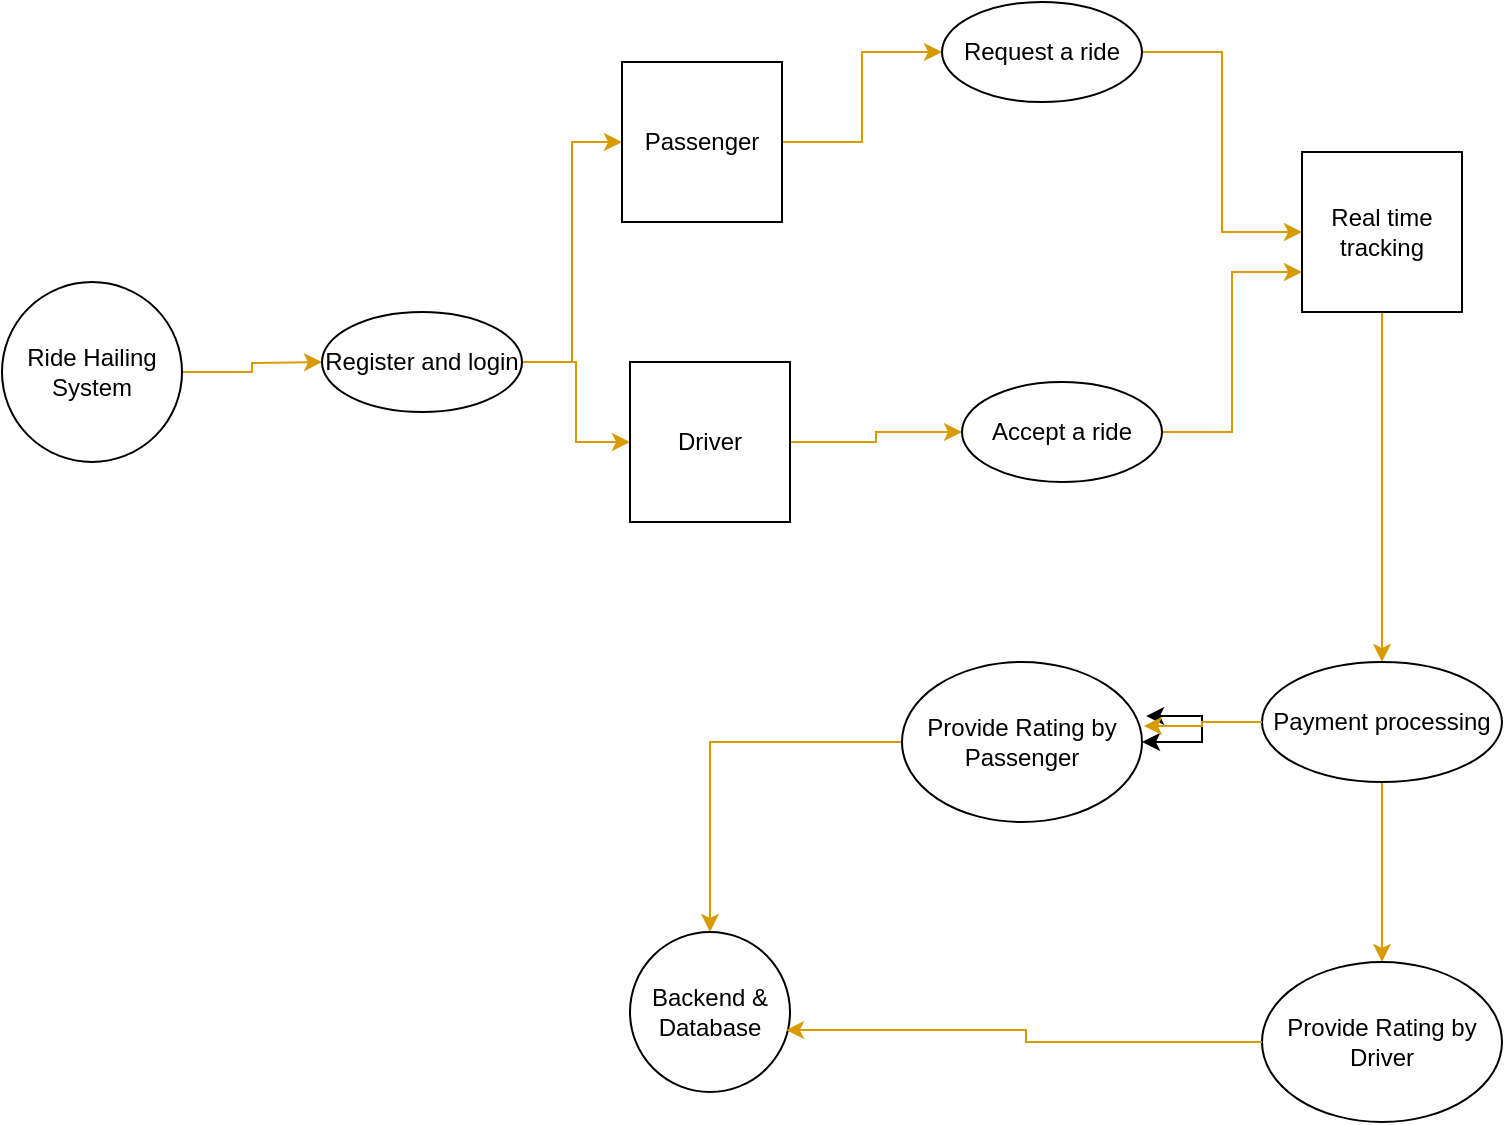 <mxfile version="24.4.4" type="github">
  <diagram name="Page-1" id="8Uc_AyU57xLiHgKcE0Tf">
    <mxGraphModel dx="1208" dy="792" grid="1" gridSize="10" guides="1" tooltips="1" connect="1" arrows="1" fold="1" page="1" pageScale="1" pageWidth="827" pageHeight="1169" math="0" shadow="0">
      <root>
        <mxCell id="0" />
        <mxCell id="1" parent="0" />
        <mxCell id="Ej1rqFDDG5GeEQg35fIw-3" style="edgeStyle=orthogonalEdgeStyle;rounded=0;orthogonalLoop=1;jettySize=auto;html=1;fillColor=#ffe6cc;strokeColor=#d79b00;" edge="1" parent="1" source="Ej1rqFDDG5GeEQg35fIw-1">
          <mxGeometry relative="1" as="geometry">
            <mxPoint x="170" y="260" as="targetPoint" />
          </mxGeometry>
        </mxCell>
        <mxCell id="Ej1rqFDDG5GeEQg35fIw-1" value="Ride Hailing System" style="ellipse;whiteSpace=wrap;html=1;aspect=fixed;" vertex="1" parent="1">
          <mxGeometry x="10" y="220" width="90" height="90" as="geometry" />
        </mxCell>
        <mxCell id="Ej1rqFDDG5GeEQg35fIw-9" style="edgeStyle=orthogonalEdgeStyle;rounded=0;orthogonalLoop=1;jettySize=auto;html=1;exitX=1;exitY=0.5;exitDx=0;exitDy=0;entryX=0;entryY=0.5;entryDx=0;entryDy=0;fillColor=#ffe6cc;strokeColor=#d79b00;" edge="1" parent="1" source="Ej1rqFDDG5GeEQg35fIw-2" target="Ej1rqFDDG5GeEQg35fIw-4">
          <mxGeometry relative="1" as="geometry" />
        </mxCell>
        <mxCell id="Ej1rqFDDG5GeEQg35fIw-10" style="edgeStyle=orthogonalEdgeStyle;rounded=0;orthogonalLoop=1;jettySize=auto;html=1;entryX=0;entryY=0.5;entryDx=0;entryDy=0;fillColor=#ffe6cc;strokeColor=#d79b00;" edge="1" parent="1" source="Ej1rqFDDG5GeEQg35fIw-2" target="Ej1rqFDDG5GeEQg35fIw-5">
          <mxGeometry relative="1" as="geometry" />
        </mxCell>
        <mxCell id="Ej1rqFDDG5GeEQg35fIw-2" value="Register and login" style="ellipse;whiteSpace=wrap;html=1;" vertex="1" parent="1">
          <mxGeometry x="170" y="235" width="100" height="50" as="geometry" />
        </mxCell>
        <mxCell id="Ej1rqFDDG5GeEQg35fIw-13" style="edgeStyle=orthogonalEdgeStyle;rounded=0;orthogonalLoop=1;jettySize=auto;html=1;entryX=0;entryY=0.5;entryDx=0;entryDy=0;fillColor=#ffe6cc;strokeColor=#d79b00;" edge="1" parent="1" source="Ej1rqFDDG5GeEQg35fIw-4" target="Ej1rqFDDG5GeEQg35fIw-11">
          <mxGeometry relative="1" as="geometry" />
        </mxCell>
        <mxCell id="Ej1rqFDDG5GeEQg35fIw-4" value="Passenger" style="whiteSpace=wrap;html=1;aspect=fixed;" vertex="1" parent="1">
          <mxGeometry x="320" y="110" width="80" height="80" as="geometry" />
        </mxCell>
        <mxCell id="Ej1rqFDDG5GeEQg35fIw-14" style="edgeStyle=orthogonalEdgeStyle;rounded=0;orthogonalLoop=1;jettySize=auto;html=1;entryX=0;entryY=0.5;entryDx=0;entryDy=0;fillColor=#ffe6cc;strokeColor=#d79b00;" edge="1" parent="1" source="Ej1rqFDDG5GeEQg35fIw-5" target="Ej1rqFDDG5GeEQg35fIw-12">
          <mxGeometry relative="1" as="geometry" />
        </mxCell>
        <mxCell id="Ej1rqFDDG5GeEQg35fIw-5" value="Driver" style="whiteSpace=wrap;html=1;aspect=fixed;" vertex="1" parent="1">
          <mxGeometry x="324" y="260" width="80" height="80" as="geometry" />
        </mxCell>
        <mxCell id="Ej1rqFDDG5GeEQg35fIw-16" style="edgeStyle=orthogonalEdgeStyle;rounded=0;orthogonalLoop=1;jettySize=auto;html=1;entryX=0;entryY=0.5;entryDx=0;entryDy=0;fillColor=#ffe6cc;strokeColor=#d79b00;" edge="1" parent="1" source="Ej1rqFDDG5GeEQg35fIw-11" target="Ej1rqFDDG5GeEQg35fIw-15">
          <mxGeometry relative="1" as="geometry" />
        </mxCell>
        <mxCell id="Ej1rqFDDG5GeEQg35fIw-11" value="Request a ride" style="ellipse;whiteSpace=wrap;html=1;" vertex="1" parent="1">
          <mxGeometry x="480" y="80" width="100" height="50" as="geometry" />
        </mxCell>
        <mxCell id="Ej1rqFDDG5GeEQg35fIw-17" style="edgeStyle=orthogonalEdgeStyle;rounded=0;orthogonalLoop=1;jettySize=auto;html=1;entryX=0;entryY=0.75;entryDx=0;entryDy=0;fillColor=#ffe6cc;strokeColor=#d79b00;" edge="1" parent="1" source="Ej1rqFDDG5GeEQg35fIw-12" target="Ej1rqFDDG5GeEQg35fIw-15">
          <mxGeometry relative="1" as="geometry" />
        </mxCell>
        <mxCell id="Ej1rqFDDG5GeEQg35fIw-12" value="Accept a ride" style="ellipse;whiteSpace=wrap;html=1;" vertex="1" parent="1">
          <mxGeometry x="490" y="270" width="100" height="50" as="geometry" />
        </mxCell>
        <mxCell id="Ej1rqFDDG5GeEQg35fIw-19" style="edgeStyle=orthogonalEdgeStyle;rounded=0;orthogonalLoop=1;jettySize=auto;html=1;entryX=0.5;entryY=0;entryDx=0;entryDy=0;fillColor=#ffe6cc;strokeColor=#d79b00;" edge="1" parent="1" source="Ej1rqFDDG5GeEQg35fIw-15" target="Ej1rqFDDG5GeEQg35fIw-18">
          <mxGeometry relative="1" as="geometry" />
        </mxCell>
        <mxCell id="Ej1rqFDDG5GeEQg35fIw-15" value="Real time tracking" style="whiteSpace=wrap;html=1;aspect=fixed;" vertex="1" parent="1">
          <mxGeometry x="660" y="155" width="80" height="80" as="geometry" />
        </mxCell>
        <mxCell id="Ej1rqFDDG5GeEQg35fIw-21" value="" style="edgeStyle=orthogonalEdgeStyle;rounded=0;orthogonalLoop=1;jettySize=auto;html=1;" edge="1" parent="1" source="Ej1rqFDDG5GeEQg35fIw-18" target="Ej1rqFDDG5GeEQg35fIw-20">
          <mxGeometry relative="1" as="geometry" />
        </mxCell>
        <mxCell id="Ej1rqFDDG5GeEQg35fIw-25" style="edgeStyle=orthogonalEdgeStyle;rounded=0;orthogonalLoop=1;jettySize=auto;html=1;entryX=0.5;entryY=0;entryDx=0;entryDy=0;fillColor=#ffe6cc;strokeColor=#d79b00;" edge="1" parent="1" source="Ej1rqFDDG5GeEQg35fIw-18" target="Ej1rqFDDG5GeEQg35fIw-24">
          <mxGeometry relative="1" as="geometry" />
        </mxCell>
        <mxCell id="Ej1rqFDDG5GeEQg35fIw-18" value="Payment processing" style="ellipse;whiteSpace=wrap;html=1;" vertex="1" parent="1">
          <mxGeometry x="640" y="410" width="120" height="60" as="geometry" />
        </mxCell>
        <mxCell id="Ej1rqFDDG5GeEQg35fIw-27" style="edgeStyle=orthogonalEdgeStyle;rounded=0;orthogonalLoop=1;jettySize=auto;html=1;entryX=0.5;entryY=0;entryDx=0;entryDy=0;fillColor=#ffe6cc;strokeColor=#d79b00;" edge="1" parent="1" source="Ej1rqFDDG5GeEQg35fIw-20" target="Ej1rqFDDG5GeEQg35fIw-26">
          <mxGeometry relative="1" as="geometry" />
        </mxCell>
        <mxCell id="Ej1rqFDDG5GeEQg35fIw-20" value="Provide Rating by Passenger" style="ellipse;whiteSpace=wrap;html=1;" vertex="1" parent="1">
          <mxGeometry x="460" y="410" width="120" height="80" as="geometry" />
        </mxCell>
        <mxCell id="Ej1rqFDDG5GeEQg35fIw-22" style="edgeStyle=orthogonalEdgeStyle;rounded=0;orthogonalLoop=1;jettySize=auto;html=1;entryX=1.017;entryY=0.338;entryDx=0;entryDy=0;entryPerimeter=0;" edge="1" parent="1" source="Ej1rqFDDG5GeEQg35fIw-18" target="Ej1rqFDDG5GeEQg35fIw-20">
          <mxGeometry relative="1" as="geometry" />
        </mxCell>
        <mxCell id="Ej1rqFDDG5GeEQg35fIw-23" style="edgeStyle=orthogonalEdgeStyle;rounded=0;orthogonalLoop=1;jettySize=auto;html=1;entryX=1.008;entryY=0.4;entryDx=0;entryDy=0;entryPerimeter=0;fillColor=#ffe6cc;strokeColor=#d79b00;" edge="1" parent="1" source="Ej1rqFDDG5GeEQg35fIw-18" target="Ej1rqFDDG5GeEQg35fIw-20">
          <mxGeometry relative="1" as="geometry" />
        </mxCell>
        <mxCell id="Ej1rqFDDG5GeEQg35fIw-24" value="Provide Rating by Driver" style="ellipse;whiteSpace=wrap;html=1;" vertex="1" parent="1">
          <mxGeometry x="640" y="560" width="120" height="80" as="geometry" />
        </mxCell>
        <mxCell id="Ej1rqFDDG5GeEQg35fIw-26" value="Backend &amp;amp; Database" style="ellipse;whiteSpace=wrap;html=1;aspect=fixed;" vertex="1" parent="1">
          <mxGeometry x="324" y="545" width="80" height="80" as="geometry" />
        </mxCell>
        <mxCell id="Ej1rqFDDG5GeEQg35fIw-28" style="edgeStyle=orthogonalEdgeStyle;rounded=0;orthogonalLoop=1;jettySize=auto;html=1;entryX=0.975;entryY=0.613;entryDx=0;entryDy=0;entryPerimeter=0;fillColor=#ffe6cc;strokeColor=#d79b00;" edge="1" parent="1" source="Ej1rqFDDG5GeEQg35fIw-24" target="Ej1rqFDDG5GeEQg35fIw-26">
          <mxGeometry relative="1" as="geometry" />
        </mxCell>
      </root>
    </mxGraphModel>
  </diagram>
</mxfile>
